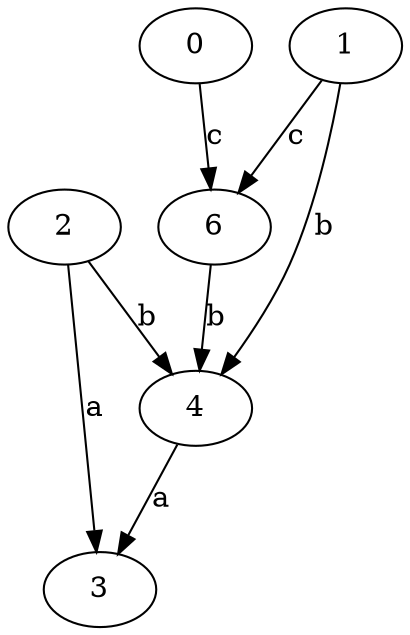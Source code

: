 strict digraph  {
0;
1;
2;
3;
4;
6;
0 -> 6  [label=c];
1 -> 4  [label=b];
1 -> 6  [label=c];
2 -> 3  [label=a];
2 -> 4  [label=b];
4 -> 3  [label=a];
6 -> 4  [label=b];
}
